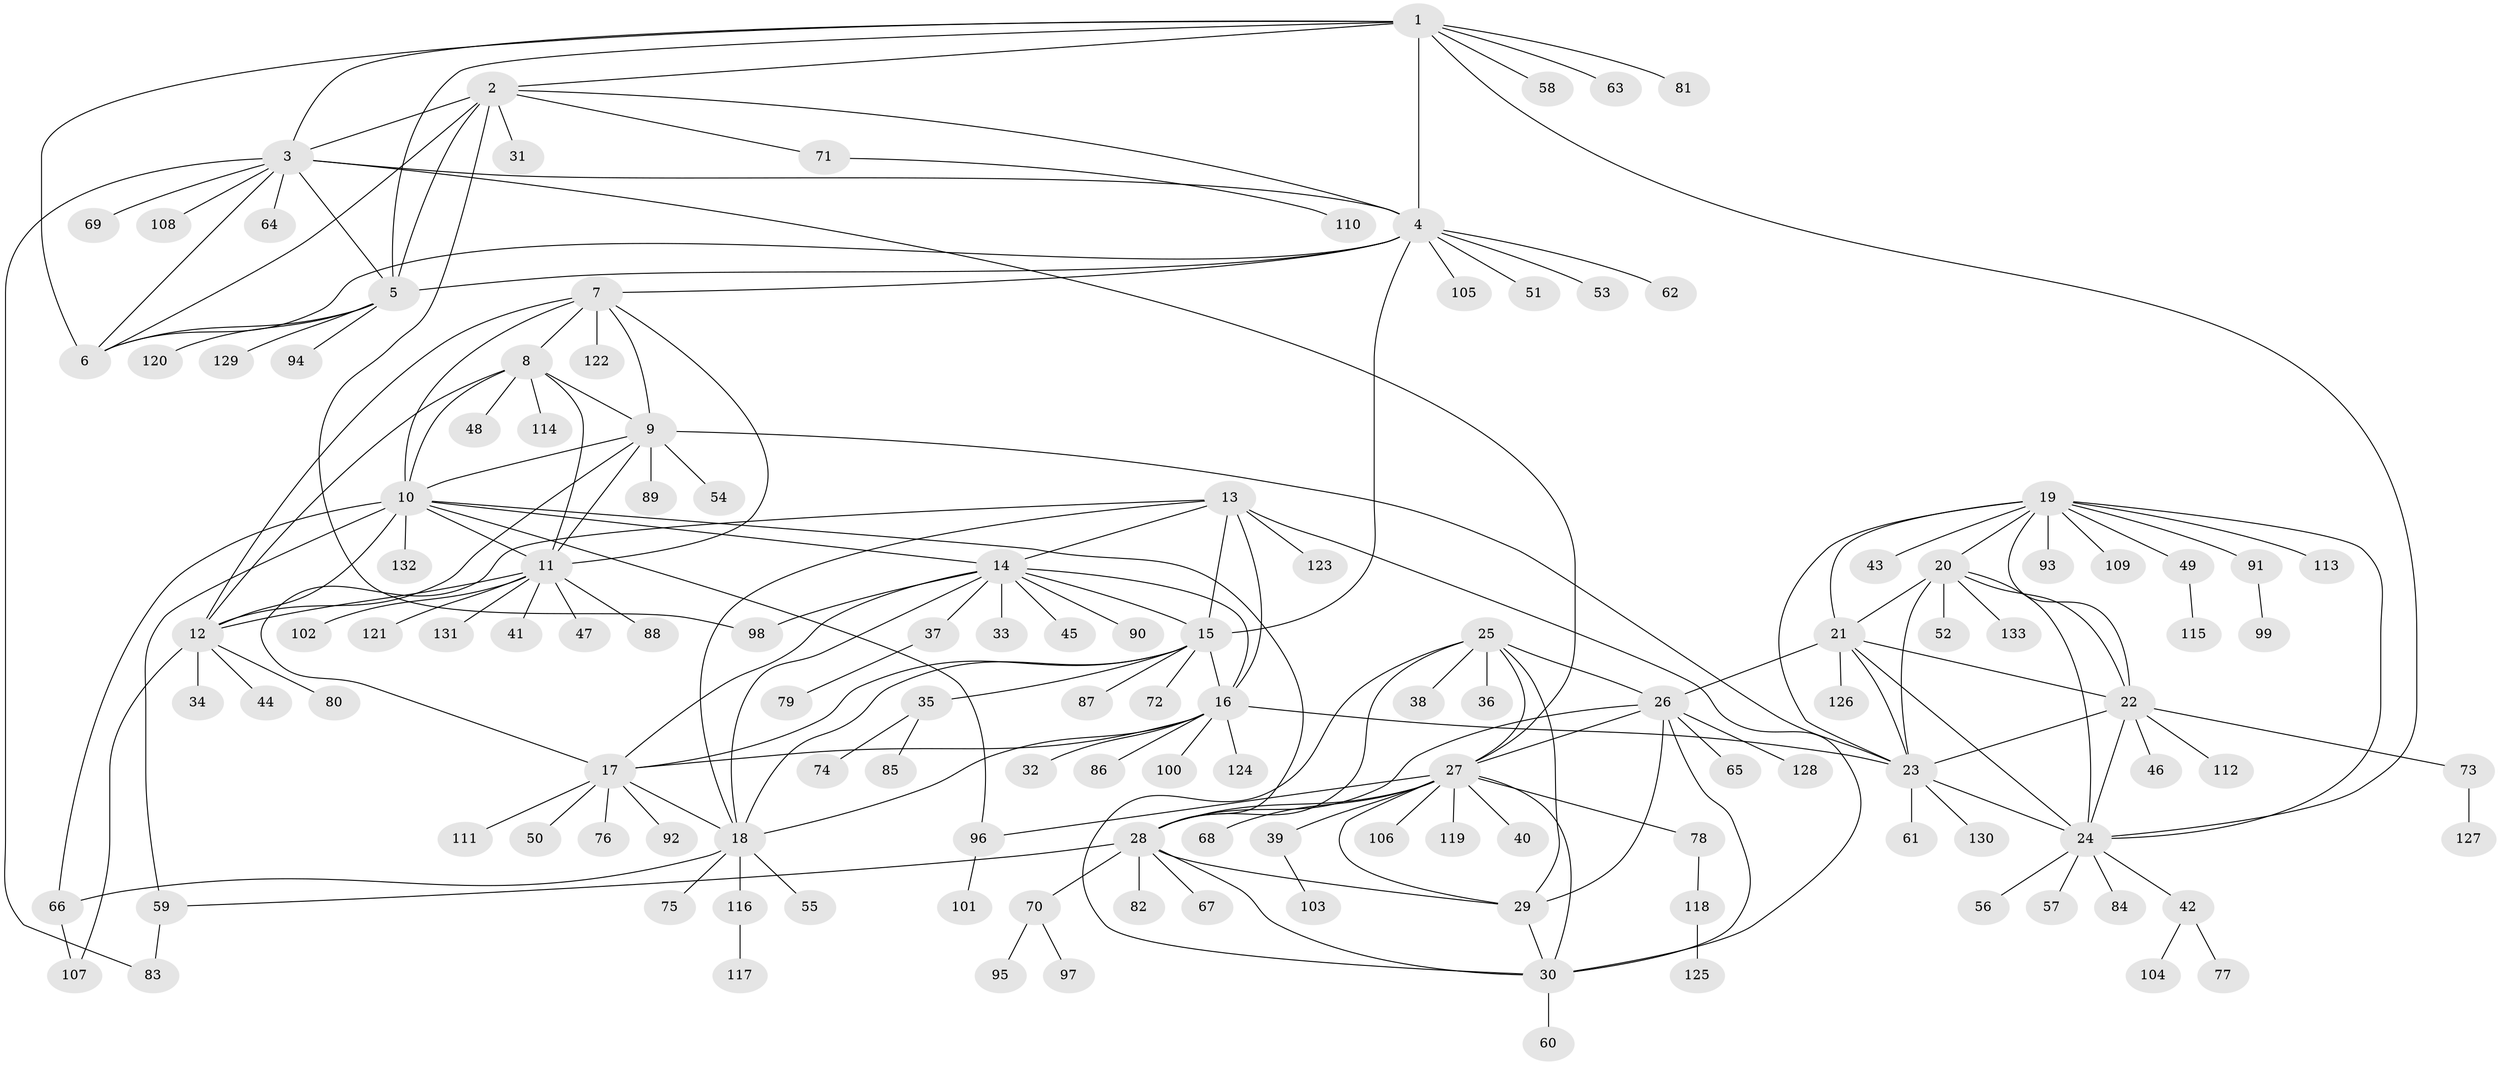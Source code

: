 // coarse degree distribution, {8: 0.05319148936170213, 7: 0.0425531914893617, 9: 0.0425531914893617, 10: 0.05319148936170213, 5: 0.0425531914893617, 6: 0.07446808510638298, 12: 0.010638297872340425, 1: 0.5425531914893617, 3: 0.05319148936170213, 2: 0.0851063829787234}
// Generated by graph-tools (version 1.1) at 2025/52/03/04/25 22:52:13]
// undirected, 133 vertices, 194 edges
graph export_dot {
  node [color=gray90,style=filled];
  1;
  2;
  3;
  4;
  5;
  6;
  7;
  8;
  9;
  10;
  11;
  12;
  13;
  14;
  15;
  16;
  17;
  18;
  19;
  20;
  21;
  22;
  23;
  24;
  25;
  26;
  27;
  28;
  29;
  30;
  31;
  32;
  33;
  34;
  35;
  36;
  37;
  38;
  39;
  40;
  41;
  42;
  43;
  44;
  45;
  46;
  47;
  48;
  49;
  50;
  51;
  52;
  53;
  54;
  55;
  56;
  57;
  58;
  59;
  60;
  61;
  62;
  63;
  64;
  65;
  66;
  67;
  68;
  69;
  70;
  71;
  72;
  73;
  74;
  75;
  76;
  77;
  78;
  79;
  80;
  81;
  82;
  83;
  84;
  85;
  86;
  87;
  88;
  89;
  90;
  91;
  92;
  93;
  94;
  95;
  96;
  97;
  98;
  99;
  100;
  101;
  102;
  103;
  104;
  105;
  106;
  107;
  108;
  109;
  110;
  111;
  112;
  113;
  114;
  115;
  116;
  117;
  118;
  119;
  120;
  121;
  122;
  123;
  124;
  125;
  126;
  127;
  128;
  129;
  130;
  131;
  132;
  133;
  1 -- 2;
  1 -- 3;
  1 -- 4;
  1 -- 5;
  1 -- 6;
  1 -- 24;
  1 -- 58;
  1 -- 63;
  1 -- 81;
  2 -- 3;
  2 -- 4;
  2 -- 5;
  2 -- 6;
  2 -- 31;
  2 -- 71;
  2 -- 98;
  3 -- 4;
  3 -- 5;
  3 -- 6;
  3 -- 27;
  3 -- 64;
  3 -- 69;
  3 -- 83;
  3 -- 108;
  4 -- 5;
  4 -- 6;
  4 -- 7;
  4 -- 15;
  4 -- 51;
  4 -- 53;
  4 -- 62;
  4 -- 105;
  5 -- 6;
  5 -- 94;
  5 -- 120;
  5 -- 129;
  7 -- 8;
  7 -- 9;
  7 -- 10;
  7 -- 11;
  7 -- 12;
  7 -- 122;
  8 -- 9;
  8 -- 10;
  8 -- 11;
  8 -- 12;
  8 -- 48;
  8 -- 114;
  9 -- 10;
  9 -- 11;
  9 -- 12;
  9 -- 23;
  9 -- 54;
  9 -- 89;
  10 -- 11;
  10 -- 12;
  10 -- 14;
  10 -- 28;
  10 -- 59;
  10 -- 66;
  10 -- 96;
  10 -- 132;
  11 -- 12;
  11 -- 41;
  11 -- 47;
  11 -- 88;
  11 -- 102;
  11 -- 121;
  11 -- 131;
  12 -- 34;
  12 -- 44;
  12 -- 80;
  12 -- 107;
  13 -- 14;
  13 -- 15;
  13 -- 16;
  13 -- 17;
  13 -- 18;
  13 -- 30;
  13 -- 123;
  14 -- 15;
  14 -- 16;
  14 -- 17;
  14 -- 18;
  14 -- 33;
  14 -- 37;
  14 -- 45;
  14 -- 90;
  14 -- 98;
  15 -- 16;
  15 -- 17;
  15 -- 18;
  15 -- 35;
  15 -- 72;
  15 -- 87;
  16 -- 17;
  16 -- 18;
  16 -- 23;
  16 -- 32;
  16 -- 86;
  16 -- 100;
  16 -- 124;
  17 -- 18;
  17 -- 50;
  17 -- 76;
  17 -- 92;
  17 -- 111;
  18 -- 55;
  18 -- 66;
  18 -- 75;
  18 -- 116;
  19 -- 20;
  19 -- 21;
  19 -- 22;
  19 -- 23;
  19 -- 24;
  19 -- 43;
  19 -- 49;
  19 -- 91;
  19 -- 93;
  19 -- 109;
  19 -- 113;
  20 -- 21;
  20 -- 22;
  20 -- 23;
  20 -- 24;
  20 -- 52;
  20 -- 133;
  21 -- 22;
  21 -- 23;
  21 -- 24;
  21 -- 26;
  21 -- 126;
  22 -- 23;
  22 -- 24;
  22 -- 46;
  22 -- 73;
  22 -- 112;
  23 -- 24;
  23 -- 61;
  23 -- 130;
  24 -- 42;
  24 -- 56;
  24 -- 57;
  24 -- 84;
  25 -- 26;
  25 -- 27;
  25 -- 28;
  25 -- 29;
  25 -- 30;
  25 -- 36;
  25 -- 38;
  26 -- 27;
  26 -- 28;
  26 -- 29;
  26 -- 30;
  26 -- 65;
  26 -- 128;
  27 -- 28;
  27 -- 29;
  27 -- 30;
  27 -- 39;
  27 -- 40;
  27 -- 68;
  27 -- 78;
  27 -- 96;
  27 -- 106;
  27 -- 119;
  28 -- 29;
  28 -- 30;
  28 -- 59;
  28 -- 67;
  28 -- 70;
  28 -- 82;
  29 -- 30;
  30 -- 60;
  35 -- 74;
  35 -- 85;
  37 -- 79;
  39 -- 103;
  42 -- 77;
  42 -- 104;
  49 -- 115;
  59 -- 83;
  66 -- 107;
  70 -- 95;
  70 -- 97;
  71 -- 110;
  73 -- 127;
  78 -- 118;
  91 -- 99;
  96 -- 101;
  116 -- 117;
  118 -- 125;
}
